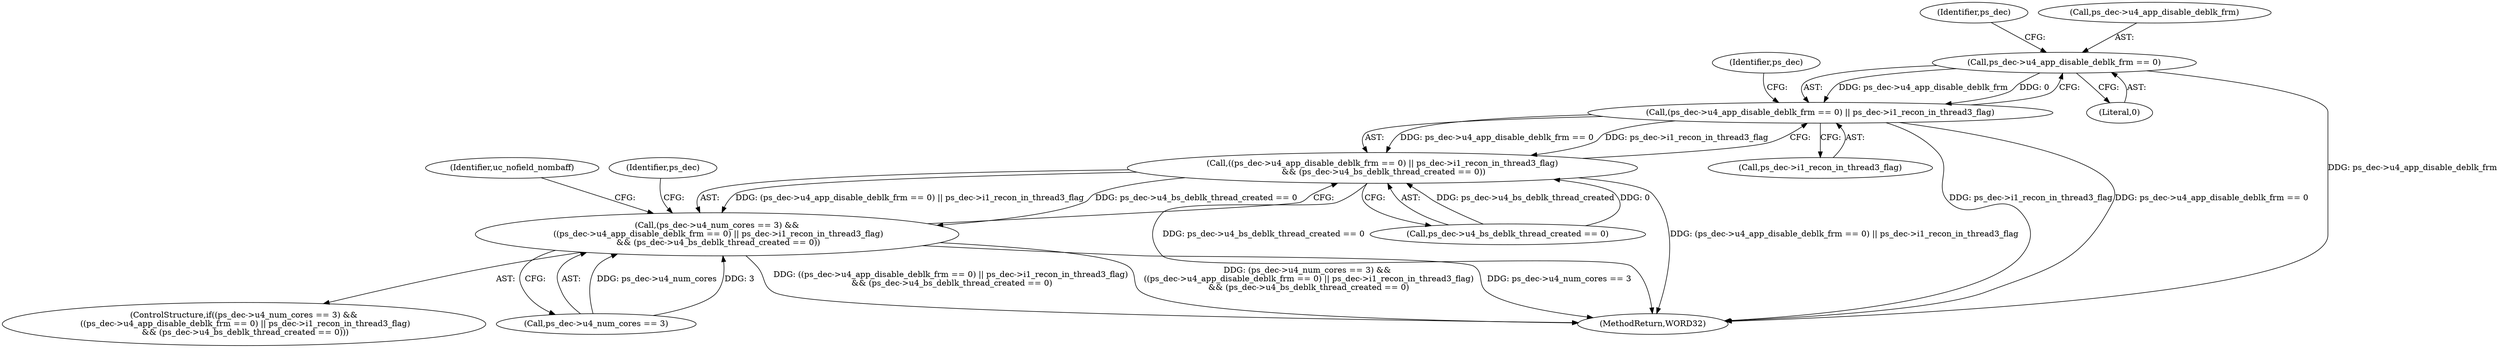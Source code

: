 digraph "0_Android_494561291a503840f385fbcd11d9bc5f4dc502b8_2@pointer" {
"1001664" [label="(Call,ps_dec->u4_app_disable_deblk_frm == 0)"];
"1001663" [label="(Call,(ps_dec->u4_app_disable_deblk_frm == 0) || ps_dec->i1_recon_in_thread3_flag)"];
"1001662" [label="(Call,((ps_dec->u4_app_disable_deblk_frm == 0) || ps_dec->i1_recon_in_thread3_flag)\n && (ps_dec->u4_bs_deblk_thread_created == 0))"];
"1001656" [label="(Call,(ps_dec->u4_num_cores == 3) &&\n ((ps_dec->u4_app_disable_deblk_frm == 0) || ps_dec->i1_recon_in_thread3_flag)\n && (ps_dec->u4_bs_deblk_thread_created == 0))"];
"1001702" [label="(Identifier,uc_nofield_nombaff)"];
"1001657" [label="(Call,ps_dec->u4_num_cores == 3)"];
"1001664" [label="(Call,ps_dec->u4_app_disable_deblk_frm == 0)"];
"1001656" [label="(Call,(ps_dec->u4_num_cores == 3) &&\n ((ps_dec->u4_app_disable_deblk_frm == 0) || ps_dec->i1_recon_in_thread3_flag)\n && (ps_dec->u4_bs_deblk_thread_created == 0))"];
"1001680" [label="(Identifier,ps_dec)"];
"1001668" [label="(Literal,0)"];
"1001672" [label="(Call,ps_dec->u4_bs_deblk_thread_created == 0)"];
"1001670" [label="(Identifier,ps_dec)"];
"1001663" [label="(Call,(ps_dec->u4_app_disable_deblk_frm == 0) || ps_dec->i1_recon_in_thread3_flag)"];
"1001665" [label="(Call,ps_dec->u4_app_disable_deblk_frm)"];
"1001662" [label="(Call,((ps_dec->u4_app_disable_deblk_frm == 0) || ps_dec->i1_recon_in_thread3_flag)\n && (ps_dec->u4_bs_deblk_thread_created == 0))"];
"1001655" [label="(ControlStructure,if((ps_dec->u4_num_cores == 3) &&\n ((ps_dec->u4_app_disable_deblk_frm == 0) || ps_dec->i1_recon_in_thread3_flag)\n && (ps_dec->u4_bs_deblk_thread_created == 0)))"];
"1001669" [label="(Call,ps_dec->i1_recon_in_thread3_flag)"];
"1002544" [label="(MethodReturn,WORD32)"];
"1001674" [label="(Identifier,ps_dec)"];
"1001664" -> "1001663"  [label="AST: "];
"1001664" -> "1001668"  [label="CFG: "];
"1001665" -> "1001664"  [label="AST: "];
"1001668" -> "1001664"  [label="AST: "];
"1001670" -> "1001664"  [label="CFG: "];
"1001663" -> "1001664"  [label="CFG: "];
"1001664" -> "1002544"  [label="DDG: ps_dec->u4_app_disable_deblk_frm"];
"1001664" -> "1001663"  [label="DDG: ps_dec->u4_app_disable_deblk_frm"];
"1001664" -> "1001663"  [label="DDG: 0"];
"1001663" -> "1001662"  [label="AST: "];
"1001663" -> "1001669"  [label="CFG: "];
"1001669" -> "1001663"  [label="AST: "];
"1001674" -> "1001663"  [label="CFG: "];
"1001662" -> "1001663"  [label="CFG: "];
"1001663" -> "1002544"  [label="DDG: ps_dec->i1_recon_in_thread3_flag"];
"1001663" -> "1002544"  [label="DDG: ps_dec->u4_app_disable_deblk_frm == 0"];
"1001663" -> "1001662"  [label="DDG: ps_dec->u4_app_disable_deblk_frm == 0"];
"1001663" -> "1001662"  [label="DDG: ps_dec->i1_recon_in_thread3_flag"];
"1001662" -> "1001656"  [label="AST: "];
"1001662" -> "1001672"  [label="CFG: "];
"1001672" -> "1001662"  [label="AST: "];
"1001656" -> "1001662"  [label="CFG: "];
"1001662" -> "1002544"  [label="DDG: ps_dec->u4_bs_deblk_thread_created == 0"];
"1001662" -> "1002544"  [label="DDG: (ps_dec->u4_app_disable_deblk_frm == 0) || ps_dec->i1_recon_in_thread3_flag"];
"1001662" -> "1001656"  [label="DDG: (ps_dec->u4_app_disable_deblk_frm == 0) || ps_dec->i1_recon_in_thread3_flag"];
"1001662" -> "1001656"  [label="DDG: ps_dec->u4_bs_deblk_thread_created == 0"];
"1001672" -> "1001662"  [label="DDG: ps_dec->u4_bs_deblk_thread_created"];
"1001672" -> "1001662"  [label="DDG: 0"];
"1001656" -> "1001655"  [label="AST: "];
"1001656" -> "1001657"  [label="CFG: "];
"1001657" -> "1001656"  [label="AST: "];
"1001680" -> "1001656"  [label="CFG: "];
"1001702" -> "1001656"  [label="CFG: "];
"1001656" -> "1002544"  [label="DDG: ((ps_dec->u4_app_disable_deblk_frm == 0) || ps_dec->i1_recon_in_thread3_flag)\n && (ps_dec->u4_bs_deblk_thread_created == 0)"];
"1001656" -> "1002544"  [label="DDG: (ps_dec->u4_num_cores == 3) &&\n ((ps_dec->u4_app_disable_deblk_frm == 0) || ps_dec->i1_recon_in_thread3_flag)\n && (ps_dec->u4_bs_deblk_thread_created == 0)"];
"1001656" -> "1002544"  [label="DDG: ps_dec->u4_num_cores == 3"];
"1001657" -> "1001656"  [label="DDG: ps_dec->u4_num_cores"];
"1001657" -> "1001656"  [label="DDG: 3"];
}
